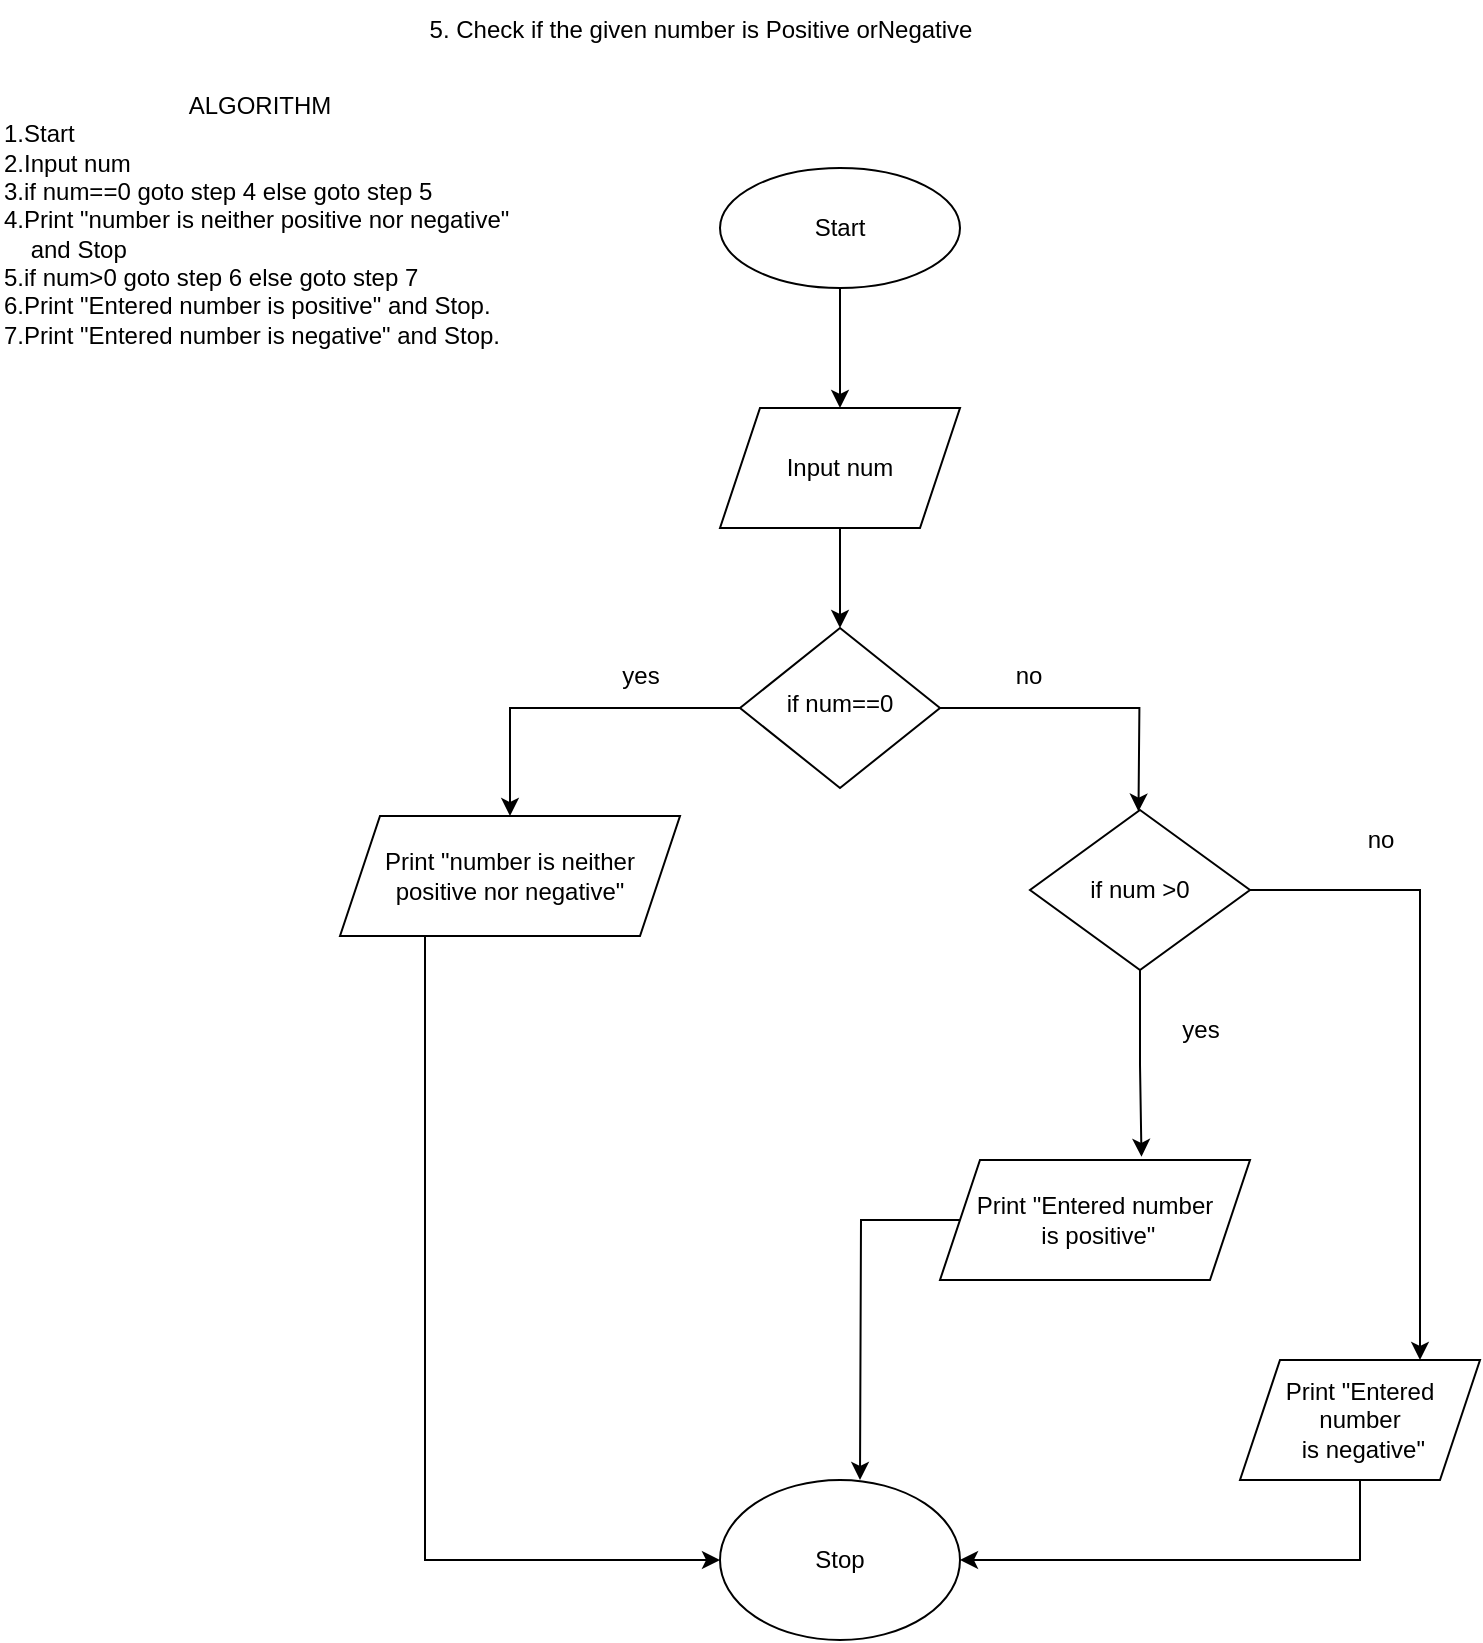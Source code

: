<mxfile version="20.3.0" type="device"><diagram id="FKtQPvQ-Jz-Fp32Vax_9" name="Page-1"><mxGraphModel dx="1221" dy="3102" grid="1" gridSize="10" guides="1" tooltips="1" connect="1" arrows="1" fold="1" page="1" pageScale="1" pageWidth="827" pageHeight="1169" math="0" shadow="0"><root><mxCell id="0"/><mxCell id="1" parent="0"/><mxCell id="r08zTsZxHizQE59YsZZw-1" value="" style="edgeStyle=orthogonalEdgeStyle;rounded=0;orthogonalLoop=1;jettySize=auto;html=1;entryX=0.5;entryY=0;entryDx=0;entryDy=0;" parent="1" source="r08zTsZxHizQE59YsZZw-5" target="r08zTsZxHizQE59YsZZw-7" edge="1"><mxGeometry relative="1" as="geometry"><mxPoint x="430" y="-2096" as="targetPoint"/></mxGeometry></mxCell><mxCell id="r08zTsZxHizQE59YsZZw-2" style="edgeStyle=orthogonalEdgeStyle;rounded=0;orthogonalLoop=1;jettySize=auto;html=1;entryX=0.5;entryY=0;entryDx=0;entryDy=0;" parent="1" source="r08zTsZxHizQE59YsZZw-4" target="r08zTsZxHizQE59YsZZw-9" edge="1"><mxGeometry relative="1" as="geometry"><mxPoint x="290" y="-1956" as="targetPoint"/></mxGeometry></mxCell><mxCell id="r08zTsZxHizQE59YsZZw-3" style="edgeStyle=orthogonalEdgeStyle;rounded=0;orthogonalLoop=1;jettySize=auto;html=1;exitX=1;exitY=0.5;exitDx=0;exitDy=0;entryX=0.577;entryY=-0.037;entryDx=0;entryDy=0;entryPerimeter=0;" parent="1" source="r08zTsZxHizQE59YsZZw-4" edge="1"><mxGeometry relative="1" as="geometry"><mxPoint x="579.24" y="-1904.22" as="targetPoint"/></mxGeometry></mxCell><mxCell id="r08zTsZxHizQE59YsZZw-4" value="if num==0" style="rhombus;whiteSpace=wrap;html=1;shadow=0;fontFamily=Helvetica;fontSize=12;align=center;strokeWidth=1;spacing=6;spacingTop=-4;" parent="1" vertex="1"><mxGeometry x="380" y="-1996" width="100" height="80" as="geometry"/></mxCell><mxCell id="r08zTsZxHizQE59YsZZw-5" value="Start" style="ellipse;whiteSpace=wrap;html=1;rounded=1;glass=0;strokeWidth=1;shadow=0;" parent="1" vertex="1"><mxGeometry x="370" y="-2226" width="120" height="60" as="geometry"/></mxCell><mxCell id="r08zTsZxHizQE59YsZZw-6" value="" style="edgeStyle=orthogonalEdgeStyle;rounded=0;orthogonalLoop=1;jettySize=auto;html=1;entryX=0.5;entryY=0;entryDx=0;entryDy=0;" parent="1" source="r08zTsZxHizQE59YsZZw-7" target="r08zTsZxHizQE59YsZZw-4" edge="1"><mxGeometry relative="1" as="geometry"><mxPoint x="430" y="-1996" as="targetPoint"/></mxGeometry></mxCell><mxCell id="r08zTsZxHizQE59YsZZw-7" value="Input num" style="shape=parallelogram;perimeter=parallelogramPerimeter;whiteSpace=wrap;html=1;fixedSize=1;" parent="1" vertex="1"><mxGeometry x="370" y="-2106" width="120" height="60" as="geometry"/></mxCell><mxCell id="r08zTsZxHizQE59YsZZw-8" style="edgeStyle=orthogonalEdgeStyle;rounded=0;orthogonalLoop=1;jettySize=auto;html=1;exitX=0.25;exitY=1;exitDx=0;exitDy=0;entryX=0;entryY=0.5;entryDx=0;entryDy=0;" parent="1" source="r08zTsZxHizQE59YsZZw-9" target="r08zTsZxHizQE59YsZZw-12" edge="1"><mxGeometry relative="1" as="geometry"/></mxCell><mxCell id="r08zTsZxHizQE59YsZZw-9" value="Print &quot;number is neither positive nor negative&quot;" style="shape=parallelogram;perimeter=parallelogramPerimeter;whiteSpace=wrap;html=1;fixedSize=1;" parent="1" vertex="1"><mxGeometry x="180" y="-1902" width="170" height="60" as="geometry"/></mxCell><mxCell id="r08zTsZxHizQE59YsZZw-10" value="yes" style="text;html=1;align=center;verticalAlign=middle;resizable=0;points=[];autosize=1;strokeColor=none;fillColor=none;" parent="1" vertex="1"><mxGeometry x="310" y="-1987" width="40" height="30" as="geometry"/></mxCell><mxCell id="r08zTsZxHizQE59YsZZw-11" value="no" style="text;html=1;align=center;verticalAlign=middle;resizable=0;points=[];autosize=1;strokeColor=none;fillColor=none;" parent="1" vertex="1"><mxGeometry x="504" y="-1987" width="40" height="30" as="geometry"/></mxCell><mxCell id="r08zTsZxHizQE59YsZZw-12" value="Stop&lt;br&gt;" style="ellipse;whiteSpace=wrap;html=1;" parent="1" vertex="1"><mxGeometry x="370" y="-1570" width="120" height="80" as="geometry"/></mxCell><mxCell id="r08zTsZxHizQE59YsZZw-13" value="5. Check if the given number is Positive orNegative" style="text;html=1;align=center;verticalAlign=middle;resizable=0;points=[];autosize=1;strokeColor=none;fillColor=none;" parent="1" vertex="1"><mxGeometry x="215" y="-2310" width="290" height="30" as="geometry"/></mxCell><mxCell id="r08zTsZxHizQE59YsZZw-14" value="" style="edgeStyle=orthogonalEdgeStyle;rounded=0;orthogonalLoop=1;jettySize=auto;html=1;entryX=0.65;entryY=-0.027;entryDx=0;entryDy=0;entryPerimeter=0;" parent="1" source="r08zTsZxHizQE59YsZZw-16" target="r08zTsZxHizQE59YsZZw-23" edge="1"><mxGeometry relative="1" as="geometry"><mxPoint x="580" y="-1735" as="targetPoint"/></mxGeometry></mxCell><mxCell id="r08zTsZxHizQE59YsZZw-25" style="edgeStyle=orthogonalEdgeStyle;rounded=0;orthogonalLoop=1;jettySize=auto;html=1;exitX=1;exitY=0.5;exitDx=0;exitDy=0;entryX=0.75;entryY=0;entryDx=0;entryDy=0;" parent="1" source="r08zTsZxHizQE59YsZZw-16" target="r08zTsZxHizQE59YsZZw-24" edge="1"><mxGeometry relative="1" as="geometry"/></mxCell><mxCell id="r08zTsZxHizQE59YsZZw-16" value="if num &amp;gt;0" style="rhombus;whiteSpace=wrap;html=1;" parent="1" vertex="1"><mxGeometry x="525" y="-1905" width="110" height="80" as="geometry"/></mxCell><mxCell id="r08zTsZxHizQE59YsZZw-19" style="edgeStyle=orthogonalEdgeStyle;rounded=0;orthogonalLoop=1;jettySize=auto;html=1;exitX=0.5;exitY=1;exitDx=0;exitDy=0;entryX=1;entryY=0.5;entryDx=0;entryDy=0;" parent="1" source="r08zTsZxHizQE59YsZZw-24" target="r08zTsZxHizQE59YsZZw-12" edge="1"><mxGeometry relative="1" as="geometry"><mxPoint x="580" y="-1505" as="targetPoint"/><mxPoint x="580" y="-1585" as="sourcePoint"/></mxGeometry></mxCell><mxCell id="r08zTsZxHizQE59YsZZw-21" value="yes" style="text;html=1;align=center;verticalAlign=middle;resizable=0;points=[];autosize=1;strokeColor=none;fillColor=none;" parent="1" vertex="1"><mxGeometry x="590" y="-1810" width="40" height="30" as="geometry"/></mxCell><mxCell id="r08zTsZxHizQE59YsZZw-22" value="no&lt;br&gt;" style="text;html=1;align=center;verticalAlign=middle;resizable=0;points=[];autosize=1;strokeColor=none;fillColor=none;" parent="1" vertex="1"><mxGeometry x="680" y="-1905" width="40" height="30" as="geometry"/></mxCell><mxCell id="r08zTsZxHizQE59YsZZw-27" style="edgeStyle=orthogonalEdgeStyle;rounded=0;orthogonalLoop=1;jettySize=auto;html=1;exitX=0;exitY=0.5;exitDx=0;exitDy=0;" parent="1" source="r08zTsZxHizQE59YsZZw-23" edge="1"><mxGeometry relative="1" as="geometry"><mxPoint x="440" y="-1570" as="targetPoint"/></mxGeometry></mxCell><mxCell id="r08zTsZxHizQE59YsZZw-23" value="Print &quot;Entered number&lt;br&gt;&amp;nbsp;is positive&quot;" style="shape=parallelogram;perimeter=parallelogramPerimeter;whiteSpace=wrap;html=1;fixedSize=1;" parent="1" vertex="1"><mxGeometry x="480" y="-1730" width="155" height="60" as="geometry"/></mxCell><mxCell id="r08zTsZxHizQE59YsZZw-24" value="Print &quot;Entered number&lt;br&gt;&amp;nbsp;is negative&quot;" style="shape=parallelogram;perimeter=parallelogramPerimeter;whiteSpace=wrap;html=1;fixedSize=1;" parent="1" vertex="1"><mxGeometry x="630" y="-1630" width="120" height="60" as="geometry"/></mxCell><mxCell id="jgLHRIPEQ4ndq2CRoHkL-1" value="&lt;div style=&quot;text-align: center;&quot;&gt;&lt;span style=&quot;background-color: initial;&quot;&gt;ALGORITHM&lt;/span&gt;&lt;/div&gt;1.Start&lt;br&gt;2.Input num&lt;br&gt;3.if num==0 goto step 4 else goto step 5&lt;br&gt;4.&lt;span style=&quot;text-align: center;&quot;&gt;Print &quot;number is neither positive nor negative&quot;&amp;nbsp;&lt;br&gt;&amp;nbsp; &amp;nbsp; and Stop&lt;br&gt;5.if num&amp;gt;0 goto step 6 else goto step 7&lt;br&gt;6.Print &quot;Entered number is positive&quot; and Stop.&lt;br&gt;7.Print &quot;Entered number is negative&quot; and Stop.&lt;br&gt;&lt;/span&gt;" style="text;html=1;align=left;verticalAlign=middle;resizable=0;points=[];autosize=1;strokeColor=none;fillColor=none;" vertex="1" parent="1"><mxGeometry x="10" y="-2270" width="280" height="140" as="geometry"/></mxCell></root></mxGraphModel></diagram></mxfile>